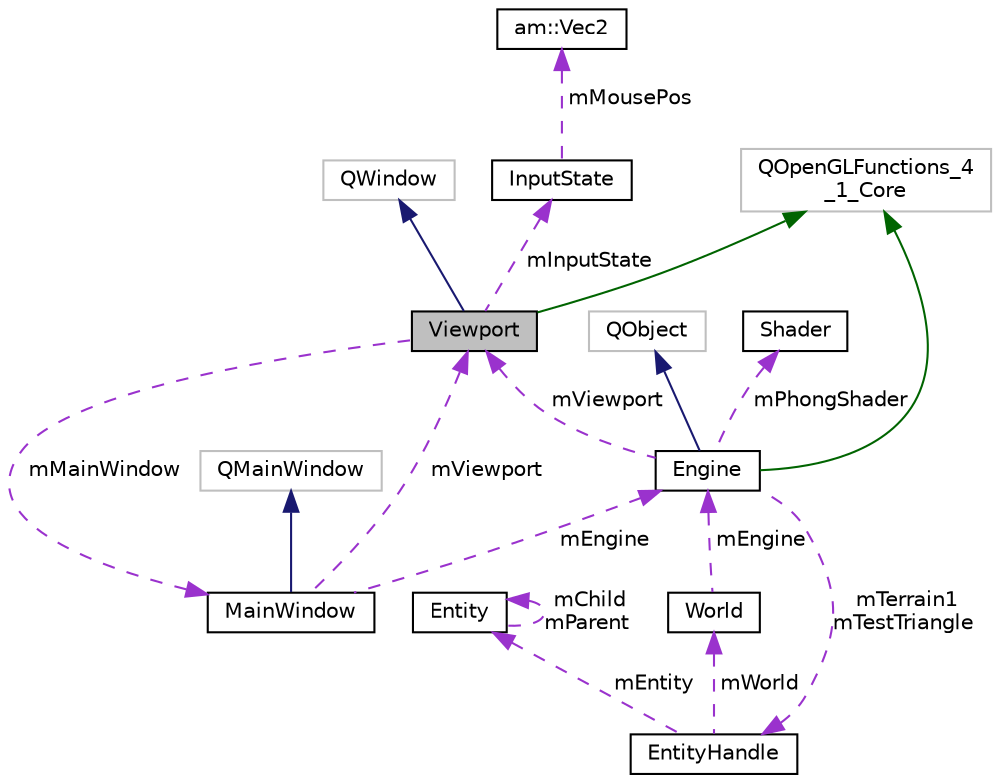 digraph "Viewport"
{
  edge [fontname="Helvetica",fontsize="10",labelfontname="Helvetica",labelfontsize="10"];
  node [fontname="Helvetica",fontsize="10",shape=record];
  Node3 [label="Viewport",height=0.2,width=0.4,color="black", fillcolor="grey75", style="filled", fontcolor="black"];
  Node4 -> Node3 [dir="back",color="midnightblue",fontsize="10",style="solid",fontname="Helvetica"];
  Node4 [label="QWindow",height=0.2,width=0.4,color="grey75", fillcolor="white", style="filled"];
  Node5 -> Node3 [dir="back",color="darkgreen",fontsize="10",style="solid",fontname="Helvetica"];
  Node5 [label="QOpenGLFunctions_4\l_1_Core",height=0.2,width=0.4,color="grey75", fillcolor="white", style="filled"];
  Node6 -> Node3 [dir="back",color="darkorchid3",fontsize="10",style="dashed",label=" mInputState" ,fontname="Helvetica"];
  Node6 [label="InputState",height=0.2,width=0.4,color="black", fillcolor="white", style="filled",URL="$struct_input_state.html"];
  Node7 -> Node6 [dir="back",color="darkorchid3",fontsize="10",style="dashed",label=" mMousePos" ,fontname="Helvetica"];
  Node7 [label="am::Vec2",height=0.2,width=0.4,color="black", fillcolor="white", style="filled",URL="$structam_1_1_vec2.html"];
  Node8 -> Node3 [dir="back",color="darkorchid3",fontsize="10",style="dashed",label=" mMainWindow" ,fontname="Helvetica"];
  Node8 [label="MainWindow",height=0.2,width=0.4,color="black", fillcolor="white", style="filled",URL="$class_main_window.html"];
  Node9 -> Node8 [dir="back",color="midnightblue",fontsize="10",style="solid",fontname="Helvetica"];
  Node9 [label="QMainWindow",height=0.2,width=0.4,color="grey75", fillcolor="white", style="filled"];
  Node10 -> Node8 [dir="back",color="darkorchid3",fontsize="10",style="dashed",label=" mEngine" ,fontname="Helvetica"];
  Node10 [label="Engine",height=0.2,width=0.4,color="black", fillcolor="white", style="filled",URL="$class_engine.html"];
  Node11 -> Node10 [dir="back",color="midnightblue",fontsize="10",style="solid",fontname="Helvetica"];
  Node11 [label="QObject",height=0.2,width=0.4,color="grey75", fillcolor="white", style="filled"];
  Node5 -> Node10 [dir="back",color="darkgreen",fontsize="10",style="solid",fontname="Helvetica"];
  Node12 -> Node10 [dir="back",color="darkorchid3",fontsize="10",style="dashed",label=" mTerrain1\nmTestTriangle" ,fontname="Helvetica"];
  Node12 [label="EntityHandle",height=0.2,width=0.4,color="black", fillcolor="white", style="filled",URL="$struct_entity_handle.html"];
  Node13 -> Node12 [dir="back",color="darkorchid3",fontsize="10",style="dashed",label=" mEntity" ,fontname="Helvetica"];
  Node13 [label="Entity",height=0.2,width=0.4,color="black", fillcolor="white", style="filled",URL="$struct_entity.html"];
  Node13 -> Node13 [dir="back",color="darkorchid3",fontsize="10",style="dashed",label=" mChild\nmParent" ,fontname="Helvetica"];
  Node14 -> Node12 [dir="back",color="darkorchid3",fontsize="10",style="dashed",label=" mWorld" ,fontname="Helvetica"];
  Node14 [label="World",height=0.2,width=0.4,color="black", fillcolor="white", style="filled",URL="$class_world.html",tooltip="The World class is used to provide connection between the ECS systems, managers and entity/component ..."];
  Node10 -> Node14 [dir="back",color="darkorchid3",fontsize="10",style="dashed",label=" mEngine" ,fontname="Helvetica"];
  Node15 -> Node10 [dir="back",color="darkorchid3",fontsize="10",style="dashed",label=" mPhongShader" ,fontname="Helvetica"];
  Node15 [label="Shader",height=0.2,width=0.4,color="black", fillcolor="white", style="filled",URL="$class_shader.html"];
  Node3 -> Node10 [dir="back",color="darkorchid3",fontsize="10",style="dashed",label=" mViewport" ,fontname="Helvetica"];
  Node3 -> Node8 [dir="back",color="darkorchid3",fontsize="10",style="dashed",label=" mViewport" ,fontname="Helvetica"];
}
